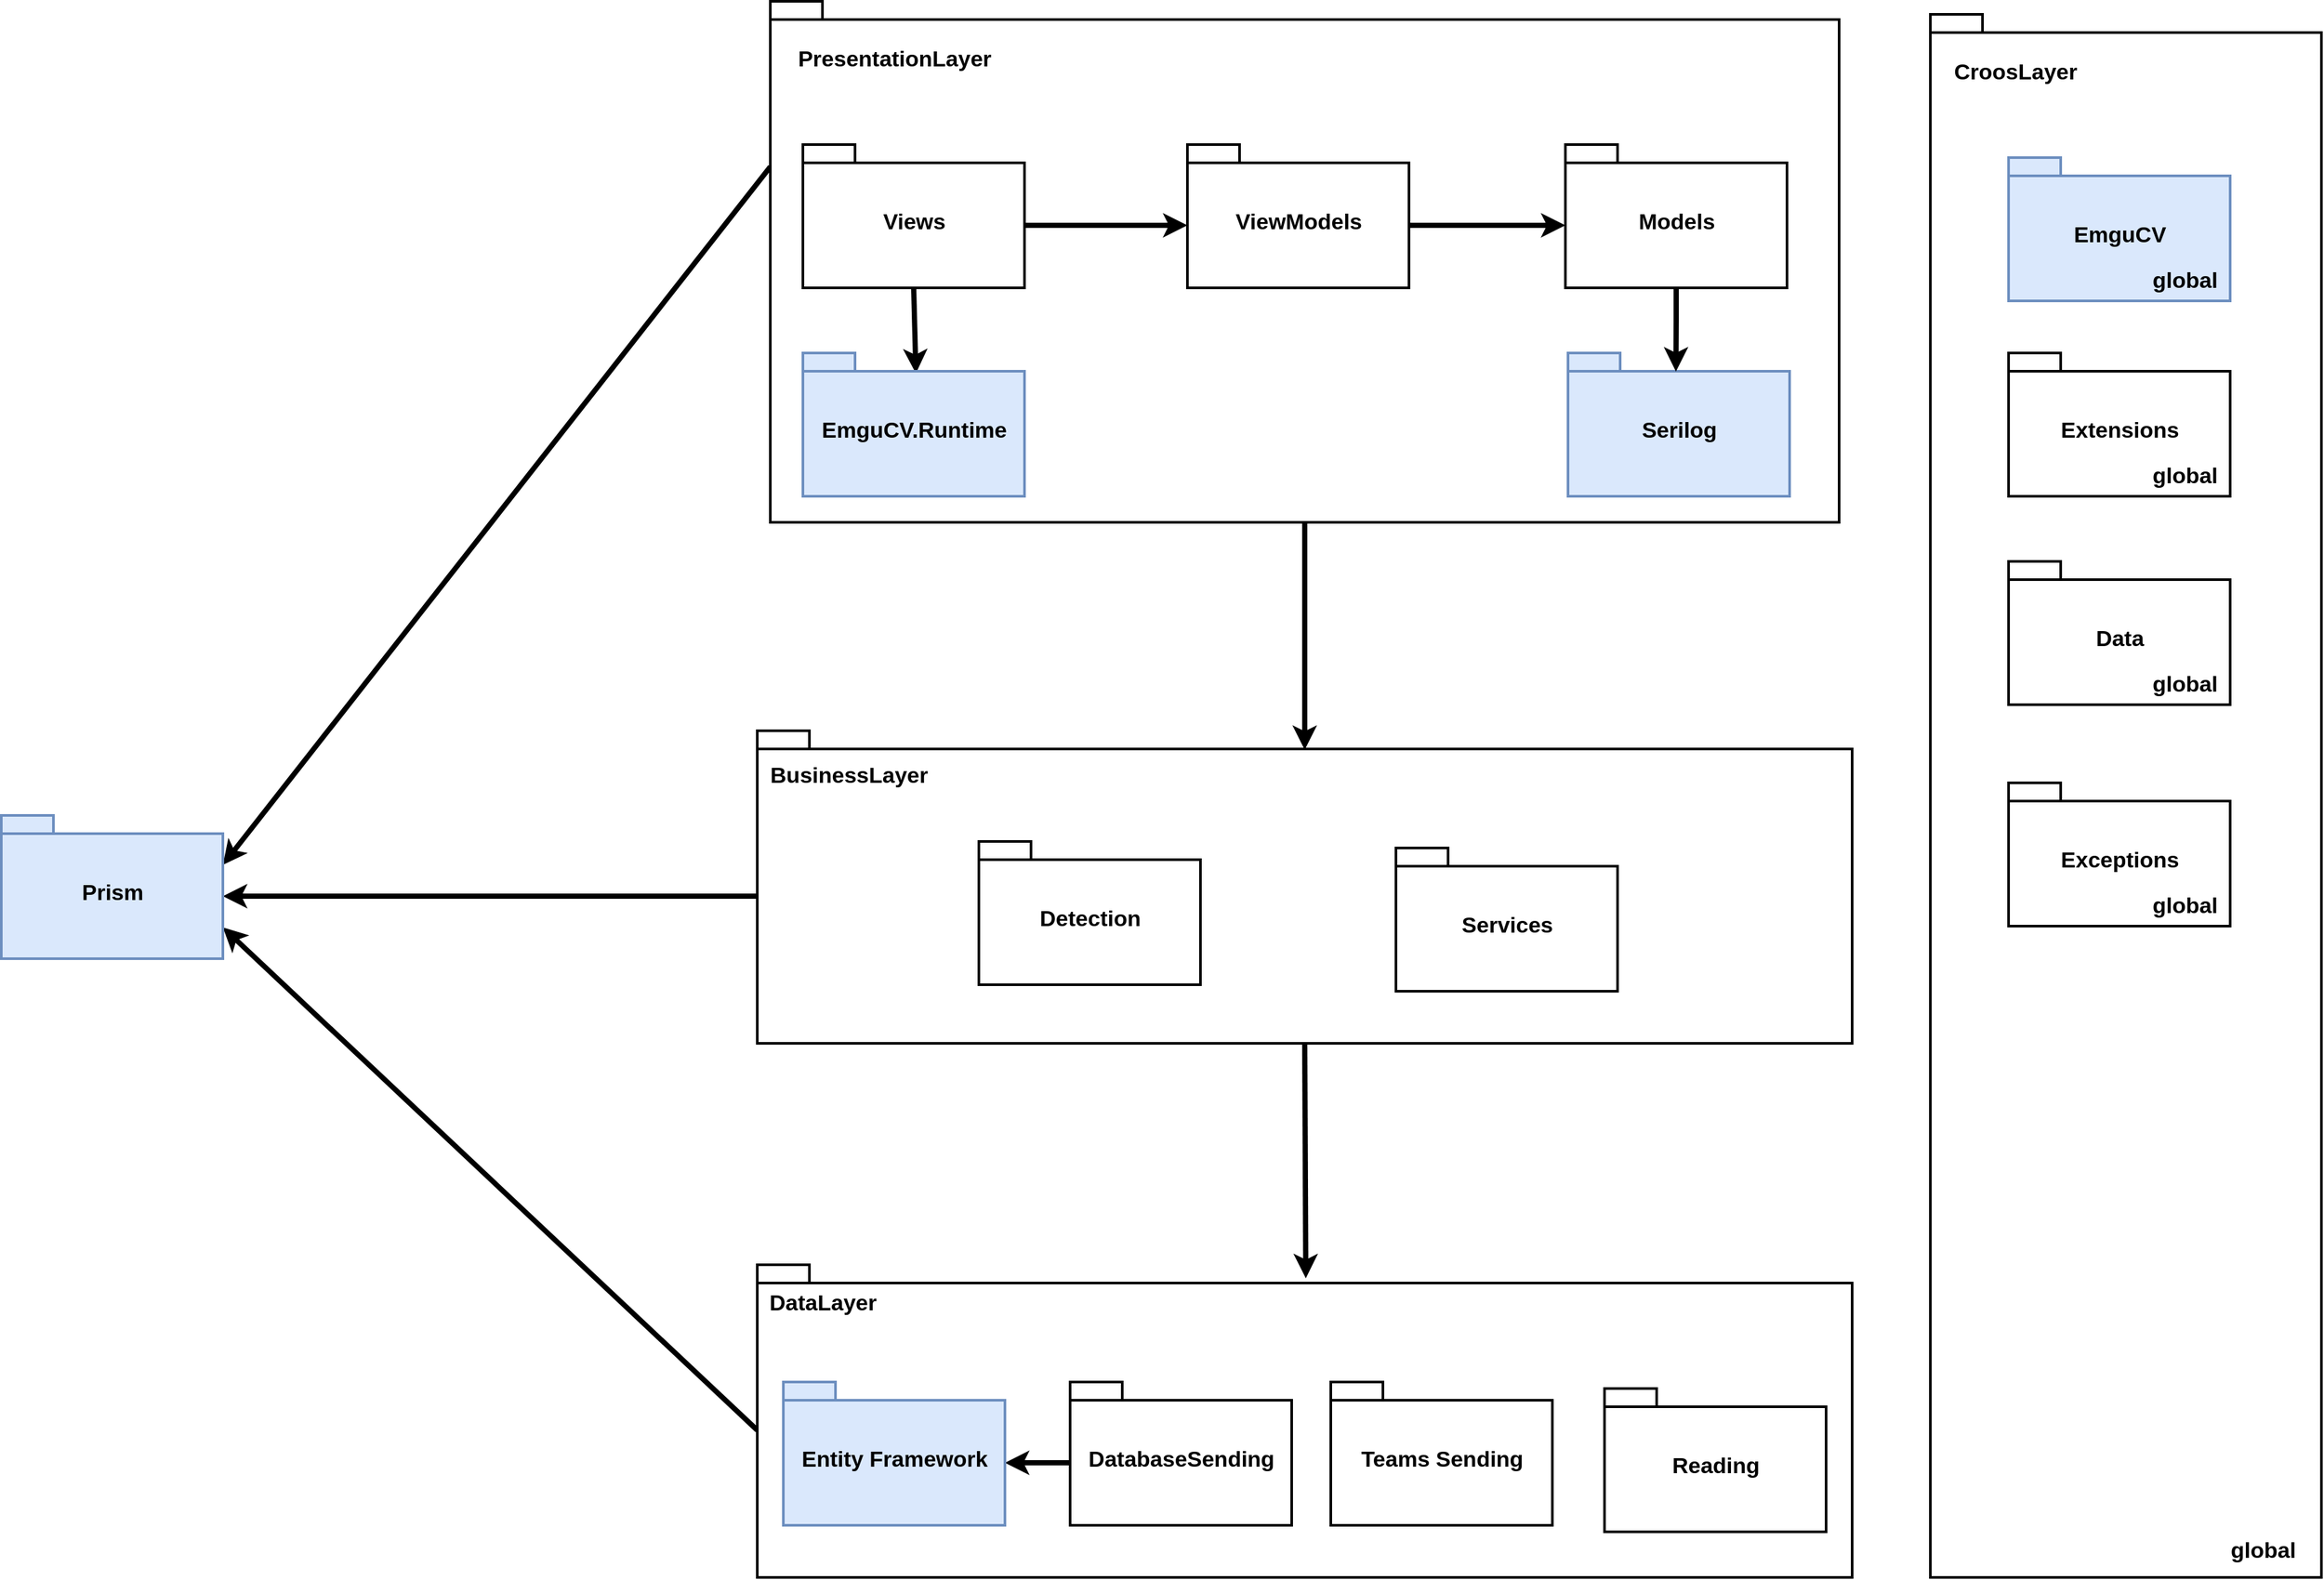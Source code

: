 <mxfile version="17.3.0" type="device" pages="12"><diagram id="uZn1nnilc6jTnXKqhV-1" name="Packets"><mxGraphModel dx="3015" dy="2383" grid="1" gridSize="10" guides="1" tooltips="1" connect="1" arrows="1" fold="1" page="1" pageScale="1" pageWidth="827" pageHeight="1169" math="0" shadow="0"><root><mxCell id="0"/><mxCell id="1" parent="0"/><mxCell id="rVHGTnqeHP26WArtt4Kz-24" style="rounded=0;orthogonalLoop=1;jettySize=auto;html=1;exitX=0;exitY=0;exitDx=0;exitDy=127;exitPerimeter=0;entryX=0;entryY=0;entryDx=170;entryDy=38;entryPerimeter=0;fontSize=17;strokeWidth=4;fontStyle=1" parent="1" source="rVHGTnqeHP26WArtt4Kz-1" target="rVHGTnqeHP26WArtt4Kz-22" edge="1"><mxGeometry relative="1" as="geometry"/></mxCell><mxCell id="rVHGTnqeHP26WArtt4Kz-37" style="edgeStyle=none;rounded=0;orthogonalLoop=1;jettySize=auto;html=1;exitX=0.5;exitY=1;exitDx=0;exitDy=0;exitPerimeter=0;fontSize=17;strokeWidth=4;entryX=0.5;entryY=0.061;entryDx=0;entryDy=0;entryPerimeter=0;" parent="1" source="rVHGTnqeHP26WArtt4Kz-1" target="rVHGTnqeHP26WArtt4Kz-3" edge="1"><mxGeometry relative="1" as="geometry"/></mxCell><mxCell id="rVHGTnqeHP26WArtt4Kz-1" value="" style="shape=folder;fontStyle=1;spacingTop=10;tabWidth=40;tabHeight=14;tabPosition=left;html=1;fontSize=17;fillColor=#FFFFFF;strokeWidth=2;" parent="1" vertex="1"><mxGeometry x="-160" y="-60" width="820" height="400" as="geometry"/></mxCell><mxCell id="rVHGTnqeHP26WArtt4Kz-2" value="PresentationLayer" style="text;html=1;align=center;verticalAlign=middle;resizable=0;points=[];autosize=1;strokeColor=none;fillColor=none;fontSize=17;fontStyle=1;strokeWidth=2;" parent="1" vertex="1"><mxGeometry x="-145" y="-30" width="160" height="30" as="geometry"/></mxCell><mxCell id="rVHGTnqeHP26WArtt4Kz-25" style="edgeStyle=none;rounded=0;orthogonalLoop=1;jettySize=auto;html=1;exitX=0;exitY=0;exitDx=0;exitDy=127;exitPerimeter=0;entryX=0;entryY=0;entryDx=170;entryDy=62;entryPerimeter=0;fontSize=17;strokeWidth=4;fontStyle=1" parent="1" source="rVHGTnqeHP26WArtt4Kz-3" target="rVHGTnqeHP26WArtt4Kz-22" edge="1"><mxGeometry relative="1" as="geometry"/></mxCell><mxCell id="rVHGTnqeHP26WArtt4Kz-38" style="edgeStyle=none;rounded=0;orthogonalLoop=1;jettySize=auto;html=1;exitX=0.5;exitY=1;exitDx=0;exitDy=0;exitPerimeter=0;entryX=0.501;entryY=0.043;entryDx=0;entryDy=0;entryPerimeter=0;fontSize=17;strokeWidth=4;" parent="1" source="rVHGTnqeHP26WArtt4Kz-3" target="rVHGTnqeHP26WArtt4Kz-5" edge="1"><mxGeometry relative="1" as="geometry"/></mxCell><mxCell id="rVHGTnqeHP26WArtt4Kz-3" value="" style="shape=folder;fontStyle=1;spacingTop=10;tabWidth=40;tabHeight=14;tabPosition=left;html=1;fontSize=17;fillColor=#FFFFFF;strokeWidth=2;" parent="1" vertex="1"><mxGeometry x="-170" y="500" width="840" height="240" as="geometry"/></mxCell><mxCell id="rVHGTnqeHP26WArtt4Kz-4" value="BusinessLayer" style="text;html=1;align=center;verticalAlign=middle;resizable=0;points=[];autosize=1;strokeColor=none;fillColor=none;fontSize=17;fontStyle=1;strokeWidth=2;" parent="1" vertex="1"><mxGeometry x="-170" y="520" width="140" height="30" as="geometry"/></mxCell><mxCell id="rVHGTnqeHP26WArtt4Kz-26" style="edgeStyle=none;rounded=0;orthogonalLoop=1;jettySize=auto;html=1;exitX=0;exitY=0;exitDx=0;exitDy=127;exitPerimeter=0;entryX=0;entryY=0;entryDx=170;entryDy=86;entryPerimeter=0;fontSize=17;strokeWidth=4;fontStyle=1" parent="1" source="rVHGTnqeHP26WArtt4Kz-5" target="rVHGTnqeHP26WArtt4Kz-22" edge="1"><mxGeometry relative="1" as="geometry"/></mxCell><mxCell id="rVHGTnqeHP26WArtt4Kz-5" value="" style="shape=folder;fontStyle=1;spacingTop=10;tabWidth=40;tabHeight=14;tabPosition=left;html=1;fontSize=17;fillColor=#FFFFFF;strokeWidth=2;" parent="1" vertex="1"><mxGeometry x="-170" y="910" width="840" height="240" as="geometry"/></mxCell><mxCell id="rVHGTnqeHP26WArtt4Kz-6" value="DataLayer" style="text;html=1;align=center;verticalAlign=middle;resizable=0;points=[];autosize=1;strokeColor=none;fillColor=none;fontSize=17;fontStyle=1;strokeWidth=2;" parent="1" vertex="1"><mxGeometry x="-170" y="925" width="100" height="30" as="geometry"/></mxCell><mxCell id="rVHGTnqeHP26WArtt4Kz-7" value="" style="shape=folder;fontStyle=1;spacingTop=10;tabWidth=40;tabHeight=14;tabPosition=left;html=1;fontSize=17;fillColor=#FFFFFF;strokeWidth=2;" parent="1" vertex="1"><mxGeometry x="730" y="-50" width="300" height="1200" as="geometry"/></mxCell><mxCell id="rVHGTnqeHP26WArtt4Kz-8" value="CroosLayer" style="text;html=1;align=center;verticalAlign=middle;resizable=0;points=[];autosize=1;strokeColor=none;fillColor=none;fontSize=17;fontStyle=1;strokeWidth=2;" parent="1" vertex="1"><mxGeometry x="740" y="-20" width="110" height="30" as="geometry"/></mxCell><mxCell id="rVHGTnqeHP26WArtt4Kz-12" style="edgeStyle=orthogonalEdgeStyle;rounded=0;orthogonalLoop=1;jettySize=auto;html=1;exitX=0;exitY=0;exitDx=170;exitDy=62;exitPerimeter=0;entryX=0;entryY=0;entryDx=0;entryDy=62;entryPerimeter=0;fontSize=17;strokeWidth=4;fontStyle=1" parent="1" source="rVHGTnqeHP26WArtt4Kz-9" target="rVHGTnqeHP26WArtt4Kz-10" edge="1"><mxGeometry relative="1" as="geometry"/></mxCell><mxCell id="rVHGTnqeHP26WArtt4Kz-32" style="edgeStyle=none;rounded=0;orthogonalLoop=1;jettySize=auto;html=1;exitX=0.5;exitY=1;exitDx=0;exitDy=0;exitPerimeter=0;entryX=0.51;entryY=0.142;entryDx=0;entryDy=0;entryPerimeter=0;fontSize=17;strokeWidth=4;" parent="1" source="rVHGTnqeHP26WArtt4Kz-9" target="rVHGTnqeHP26WArtt4Kz-31" edge="1"><mxGeometry relative="1" as="geometry"/></mxCell><mxCell id="rVHGTnqeHP26WArtt4Kz-9" value="Views" style="shape=folder;fontStyle=1;spacingTop=10;tabWidth=40;tabHeight=14;tabPosition=left;html=1;fontSize=17;fillColor=#FFFFFF;strokeWidth=2;" parent="1" vertex="1"><mxGeometry x="-135" y="50" width="170" height="110" as="geometry"/></mxCell><mxCell id="rVHGTnqeHP26WArtt4Kz-13" style="edgeStyle=orthogonalEdgeStyle;rounded=0;orthogonalLoop=1;jettySize=auto;html=1;exitX=0;exitY=0;exitDx=170;exitDy=62;exitPerimeter=0;entryX=0;entryY=0;entryDx=0;entryDy=62;entryPerimeter=0;fontSize=17;strokeWidth=4;fontStyle=1" parent="1" source="rVHGTnqeHP26WArtt4Kz-10" target="rVHGTnqeHP26WArtt4Kz-11" edge="1"><mxGeometry relative="1" as="geometry"/></mxCell><mxCell id="rVHGTnqeHP26WArtt4Kz-10" value="ViewModels" style="shape=folder;fontStyle=1;spacingTop=10;tabWidth=40;tabHeight=14;tabPosition=left;html=1;fontSize=17;fillColor=#FFFFFF;strokeWidth=2;" parent="1" vertex="1"><mxGeometry x="160" y="50" width="170" height="110" as="geometry"/></mxCell><mxCell id="rVHGTnqeHP26WArtt4Kz-11" value="Models" style="shape=folder;fontStyle=1;spacingTop=10;tabWidth=40;tabHeight=14;tabPosition=left;html=1;fontSize=17;fillColor=#FFFFFF;strokeWidth=2;" parent="1" vertex="1"><mxGeometry x="450" y="50" width="170" height="110" as="geometry"/></mxCell><mxCell id="rVHGTnqeHP26WArtt4Kz-16" value="Detection" style="shape=folder;fontStyle=1;spacingTop=10;tabWidth=40;tabHeight=14;tabPosition=left;html=1;fontSize=17;fillColor=#FFFFFF;strokeWidth=2;" parent="1" vertex="1"><mxGeometry y="585" width="170" height="110" as="geometry"/></mxCell><mxCell id="rVHGTnqeHP26WArtt4Kz-40" style="edgeStyle=none;rounded=0;orthogonalLoop=1;jettySize=auto;html=1;exitX=0;exitY=0;exitDx=0;exitDy=62;exitPerimeter=0;entryX=0;entryY=0;entryDx=170;entryDy=62;entryPerimeter=0;fontSize=17;strokeWidth=4;" parent="1" source="rVHGTnqeHP26WArtt4Kz-18" target="rVHGTnqeHP26WArtt4Kz-39" edge="1"><mxGeometry relative="1" as="geometry"/></mxCell><mxCell id="rVHGTnqeHP26WArtt4Kz-18" value="DatabaseSending" style="shape=folder;fontStyle=1;spacingTop=10;tabWidth=40;tabHeight=14;tabPosition=left;html=1;fontSize=17;fillColor=#FFFFFF;strokeWidth=2;" parent="1" vertex="1"><mxGeometry x="70" y="1000" width="170" height="110" as="geometry"/></mxCell><mxCell id="rVHGTnqeHP26WArtt4Kz-19" value="Teams Sending" style="shape=folder;fontStyle=1;spacingTop=10;tabWidth=40;tabHeight=14;tabPosition=left;html=1;fontSize=17;fillColor=#FFFFFF;strokeWidth=2;" parent="1" vertex="1"><mxGeometry x="270" y="1000" width="170" height="110" as="geometry"/></mxCell><mxCell id="rVHGTnqeHP26WArtt4Kz-20" value="Reading" style="shape=folder;fontStyle=1;spacingTop=10;tabWidth=40;tabHeight=14;tabPosition=left;html=1;fontSize=17;fillColor=#FFFFFF;strokeWidth=2;" parent="1" vertex="1"><mxGeometry x="480" y="1005" width="170" height="110" as="geometry"/></mxCell><mxCell id="rVHGTnqeHP26WArtt4Kz-21" value="Services" style="shape=folder;fontStyle=1;spacingTop=10;tabWidth=40;tabHeight=14;tabPosition=left;html=1;fontSize=17;fillColor=#FFFFFF;strokeWidth=2;" parent="1" vertex="1"><mxGeometry x="320" y="590" width="170" height="110" as="geometry"/></mxCell><mxCell id="rVHGTnqeHP26WArtt4Kz-22" value="Prism" style="shape=folder;fontStyle=1;spacingTop=10;tabWidth=40;tabHeight=14;tabPosition=left;html=1;fontSize=17;fillColor=#dae8fc;strokeWidth=2;strokeColor=#6c8ebf;" parent="1" vertex="1"><mxGeometry x="-750" y="565" width="170" height="110" as="geometry"/></mxCell><mxCell id="rVHGTnqeHP26WArtt4Kz-29" value="global" style="text;html=1;align=center;verticalAlign=middle;resizable=0;points=[];autosize=1;strokeColor=none;fillColor=none;fontSize=17;fontStyle=1;strokeWidth=2;" parent="1" vertex="1"><mxGeometry x="950" y="1115" width="70" height="30" as="geometry"/></mxCell><mxCell id="rVHGTnqeHP26WArtt4Kz-31" value="EmguCV.Runtime" style="shape=folder;fontStyle=1;spacingTop=10;tabWidth=40;tabHeight=14;tabPosition=left;html=1;fontSize=17;fillColor=#dae8fc;strokeWidth=2;strokeColor=#6c8ebf;" parent="1" vertex="1"><mxGeometry x="-135" y="210" width="170" height="110" as="geometry"/></mxCell><mxCell id="rVHGTnqeHP26WArtt4Kz-33" value="EmguCV" style="shape=folder;fontStyle=1;spacingTop=10;tabWidth=40;tabHeight=14;tabPosition=left;html=1;fontSize=17;fillColor=#dae8fc;strokeWidth=2;strokeColor=#6c8ebf;" parent="1" vertex="1"><mxGeometry x="790" y="60" width="170" height="110" as="geometry"/></mxCell><mxCell id="rVHGTnqeHP26WArtt4Kz-34" value="Extensions" style="shape=folder;fontStyle=1;spacingTop=10;tabWidth=40;tabHeight=14;tabPosition=left;html=1;fontSize=17;strokeWidth=2;" parent="1" vertex="1"><mxGeometry x="790" y="210" width="170" height="110" as="geometry"/></mxCell><mxCell id="rVHGTnqeHP26WArtt4Kz-35" value="Data" style="shape=folder;fontStyle=1;spacingTop=10;tabWidth=40;tabHeight=14;tabPosition=left;html=1;fontSize=17;strokeWidth=2;" parent="1" vertex="1"><mxGeometry x="790" y="370" width="170" height="110" as="geometry"/></mxCell><mxCell id="rVHGTnqeHP26WArtt4Kz-36" value="Exceptions" style="shape=folder;fontStyle=1;spacingTop=10;tabWidth=40;tabHeight=14;tabPosition=left;html=1;fontSize=17;strokeWidth=2;" parent="1" vertex="1"><mxGeometry x="790" y="540" width="170" height="110" as="geometry"/></mxCell><mxCell id="rVHGTnqeHP26WArtt4Kz-39" value="Entity Framework" style="shape=folder;fontStyle=1;spacingTop=10;tabWidth=40;tabHeight=14;tabPosition=left;html=1;fontSize=17;fillColor=#dae8fc;strokeWidth=2;strokeColor=#6c8ebf;" parent="1" vertex="1"><mxGeometry x="-150" y="1000" width="170" height="110" as="geometry"/></mxCell><mxCell id="w_6dGy4madWuGHvE8Zjz-3" value="global" style="text;html=1;align=center;verticalAlign=middle;resizable=0;points=[];autosize=1;strokeColor=none;fillColor=none;fontSize=17;fontStyle=1;strokeWidth=2;" parent="1" vertex="1"><mxGeometry x="890" y="620" width="70" height="30" as="geometry"/></mxCell><mxCell id="w_6dGy4madWuGHvE8Zjz-4" value="global" style="text;html=1;align=center;verticalAlign=middle;resizable=0;points=[];autosize=1;strokeColor=none;fillColor=none;fontSize=17;fontStyle=1;strokeWidth=2;" parent="1" vertex="1"><mxGeometry x="890" y="450" width="70" height="30" as="geometry"/></mxCell><mxCell id="w_6dGy4madWuGHvE8Zjz-5" value="global" style="text;html=1;align=center;verticalAlign=middle;resizable=0;points=[];autosize=1;strokeColor=none;fillColor=none;fontSize=17;fontStyle=1;strokeWidth=2;" parent="1" vertex="1"><mxGeometry x="890" y="290" width="70" height="30" as="geometry"/></mxCell><mxCell id="w_6dGy4madWuGHvE8Zjz-6" value="global" style="text;html=1;align=center;verticalAlign=middle;resizable=0;points=[];autosize=1;strokeColor=none;fillColor=none;fontSize=17;fontStyle=1;strokeWidth=2;" parent="1" vertex="1"><mxGeometry x="890" y="140" width="70" height="30" as="geometry"/></mxCell><mxCell id="wVi59TdZch70I2LmILwn-1" value="Serilog" style="shape=folder;fontStyle=1;spacingTop=10;tabWidth=40;tabHeight=14;tabPosition=left;html=1;fontSize=17;fillColor=#dae8fc;strokeWidth=2;strokeColor=#6c8ebf;" vertex="1" parent="1"><mxGeometry x="452" y="210" width="170" height="110" as="geometry"/></mxCell><mxCell id="wVi59TdZch70I2LmILwn-3" style="edgeStyle=orthogonalEdgeStyle;rounded=0;orthogonalLoop=1;jettySize=auto;html=1;exitX=0.5;exitY=1;exitDx=0;exitDy=0;exitPerimeter=0;entryX=0.487;entryY=0.129;entryDx=0;entryDy=0;entryPerimeter=0;fontSize=17;strokeWidth=4;fontStyle=1" edge="1" parent="1" source="rVHGTnqeHP26WArtt4Kz-11" target="wVi59TdZch70I2LmILwn-1"><mxGeometry relative="1" as="geometry"><mxPoint x="340" y="122" as="sourcePoint"/><mxPoint x="460" y="122" as="targetPoint"/></mxGeometry></mxCell></root></mxGraphModel></diagram><diagram id="lVbMk45v3q8_m3Y6EUMq" name="Models"><mxGraphModel dx="2249" dy="789" grid="1" gridSize="10" guides="1" tooltips="1" connect="1" arrows="1" fold="1" page="1" pageScale="1" pageWidth="827" pageHeight="1169" math="0" shadow="0"><root><mxCell id="0"/><mxCell id="1" parent="0"/><mxCell id="Pwsf_MeEl19vd4MY9JQ1-1" value="ReactiveObject" style="rounded=0;whiteSpace=wrap;html=1;fontSize=17;fontStyle=1" parent="1" vertex="1"><mxGeometry x="200" y="200" width="200" height="80" as="geometry"/></mxCell><mxCell id="Pwsf_MeEl19vd4MY9JQ1-5" style="edgeStyle=orthogonalEdgeStyle;rounded=0;orthogonalLoop=1;jettySize=auto;html=1;exitX=0.5;exitY=0;exitDx=0;exitDy=0;entryX=0.5;entryY=1;entryDx=0;entryDy=0;fontSize=17;endArrow=block;endFill=0;startSize=6;endSize=14;strokeWidth=2;" parent="1" source="Pwsf_MeEl19vd4MY9JQ1-3" target="Pwsf_MeEl19vd4MY9JQ1-1" edge="1"><mxGeometry relative="1" as="geometry"><Array as="points"><mxPoint x="390" y="360"/><mxPoint x="300" y="360"/></Array></mxGeometry></mxCell><mxCell id="05B9P-WUZT3QeuVyk3-e-15" value="Наследует" style="edgeLabel;html=1;align=center;verticalAlign=middle;resizable=0;points=[];fontSize=17;" parent="Pwsf_MeEl19vd4MY9JQ1-5" vertex="1" connectable="0"><mxGeometry x="-0.471" y="1" relative="1" as="geometry"><mxPoint as="offset"/></mxGeometry></mxCell><mxCell id="05B9P-WUZT3QeuVyk3-e-6" value="Хранит" style="edgeStyle=orthogonalEdgeStyle;rounded=0;orthogonalLoop=1;jettySize=auto;html=1;exitX=1;exitY=0.5;exitDx=0;exitDy=0;entryX=0.25;entryY=1;entryDx=0;entryDy=0;fontSize=17;endArrow=block;endFill=1;startSize=6;endSize=14;strokeWidth=2;" parent="1" source="Pwsf_MeEl19vd4MY9JQ1-3" target="05B9P-WUZT3QeuVyk3-e-4" edge="1"><mxGeometry relative="1" as="geometry"><Array as="points"><mxPoint x="690" y="540"/></Array></mxGeometry></mxCell><mxCell id="05B9P-WUZT3QeuVyk3-e-19" value="Создаёт" style="edgeStyle=orthogonalEdgeStyle;rounded=0;orthogonalLoop=1;jettySize=auto;html=1;exitX=1;exitY=0.75;exitDx=0;exitDy=0;fontSize=17;endArrow=block;endFill=1;startSize=6;endSize=14;strokeWidth=2;entryX=0.5;entryY=0;entryDx=0;entryDy=0;" parent="1" source="05B9P-WUZT3QeuVyk3-e-4" target="05B9P-WUZT3QeuVyk3-e-20" edge="1"><mxGeometry relative="1" as="geometry"><mxPoint x="390" y="670" as="targetPoint"/></mxGeometry></mxCell><mxCell id="Pwsf_MeEl19vd4MY9JQ1-3" value="DetectionZonesModel" style="rounded=0;whiteSpace=wrap;html=1;fontSize=17;fontStyle=1" parent="1" vertex="1"><mxGeometry x="290" y="500" width="200" height="80" as="geometry"/></mxCell><mxCell id="05B9P-WUZT3QeuVyk3-e-10" value="Создаёт" style="edgeStyle=orthogonalEdgeStyle;rounded=0;orthogonalLoop=1;jettySize=auto;html=1;exitX=0.5;exitY=0;exitDx=0;exitDy=0;entryX=0.5;entryY=1;entryDx=0;entryDy=0;fontSize=17;endArrow=block;endFill=1;startSize=6;endSize=14;strokeWidth=2;" parent="1" source="Pwsf_MeEl19vd4MY9JQ1-7" target="05B9P-WUZT3QeuVyk3-e-4" edge="1"><mxGeometry relative="1" as="geometry"/></mxCell><mxCell id="Pwsf_MeEl19vd4MY9JQ1-7" value="ZoneFactory" style="rounded=0;whiteSpace=wrap;html=1;fontSize=17;fontStyle=1" parent="1" vertex="1"><mxGeometry x="640" y="600" width="200" height="80" as="geometry"/></mxCell><mxCell id="Pwsf_MeEl19vd4MY9JQ1-9" value="Наследует" style="edgeStyle=orthogonalEdgeStyle;rounded=0;orthogonalLoop=1;jettySize=auto;html=1;exitX=1;exitY=0.5;exitDx=0;exitDy=0;entryX=0;entryY=0.5;entryDx=0;entryDy=0;fontSize=17;endArrow=block;endFill=0;startSize=6;endSize=14;strokeWidth=2;" parent="1" source="Pwsf_MeEl19vd4MY9JQ1-8" target="Pwsf_MeEl19vd4MY9JQ1-1" edge="1"><mxGeometry relative="1" as="geometry"/></mxCell><mxCell id="Pwsf_MeEl19vd4MY9JQ1-8" value="SettingsModel" style="rounded=0;whiteSpace=wrap;html=1;fontSize=17;fontStyle=1" parent="1" vertex="1"><mxGeometry x="-200" y="200" width="200" height="80" as="geometry"/></mxCell><mxCell id="05B9P-WUZT3QeuVyk3-e-9" style="edgeStyle=orthogonalEdgeStyle;rounded=0;orthogonalLoop=1;jettySize=auto;html=1;exitX=0.5;exitY=0;exitDx=0;exitDy=0;fontSize=17;endArrow=block;endFill=0;startSize=6;endSize=14;strokeWidth=2;" parent="1" source="05B9P-WUZT3QeuVyk3-e-1" edge="1"><mxGeometry relative="1" as="geometry"><mxPoint x="300" y="280" as="targetPoint"/><Array as="points"><mxPoint x="150" y="360"/><mxPoint x="300" y="360"/></Array></mxGeometry></mxCell><mxCell id="05B9P-WUZT3QeuVyk3-e-14" value="Наследует" style="edgeLabel;html=1;align=center;verticalAlign=middle;resizable=0;points=[];fontSize=17;" parent="05B9P-WUZT3QeuVyk3-e-9" vertex="1" connectable="0"><mxGeometry x="-0.568" y="3" relative="1" as="geometry"><mxPoint as="offset"/></mxGeometry></mxCell><mxCell id="05B9P-WUZT3QeuVyk3-e-18" value="Создаёт" style="edgeStyle=orthogonalEdgeStyle;rounded=0;orthogonalLoop=1;jettySize=auto;html=1;exitX=0.5;exitY=1;exitDx=0;exitDy=0;entryX=0.5;entryY=0;entryDx=0;entryDy=0;fontSize=17;endArrow=block;endFill=1;startSize=6;endSize=14;strokeWidth=2;" parent="1" source="05B9P-WUZT3QeuVyk3-e-1" target="05B9P-WUZT3QeuVyk3-e-17" edge="1"><mxGeometry relative="1" as="geometry"/></mxCell><mxCell id="05B9P-WUZT3QeuVyk3-e-1" value="DetectionModel" style="rounded=0;whiteSpace=wrap;html=1;fontSize=17;fontStyle=1" parent="1" vertex="1"><mxGeometry x="50" y="500" width="200" height="80" as="geometry"/></mxCell><mxCell id="05B9P-WUZT3QeuVyk3-e-5" style="edgeStyle=orthogonalEdgeStyle;rounded=0;orthogonalLoop=1;jettySize=auto;html=1;exitX=0.5;exitY=0;exitDx=0;exitDy=0;entryX=0.5;entryY=1;entryDx=0;entryDy=0;fontSize=17;endArrow=block;endFill=0;startSize=6;endSize=14;strokeWidth=2;" parent="1" source="05B9P-WUZT3QeuVyk3-e-4" target="Pwsf_MeEl19vd4MY9JQ1-1" edge="1"><mxGeometry relative="1" as="geometry"><Array as="points"><mxPoint x="740" y="360"/><mxPoint x="300" y="360"/></Array></mxGeometry></mxCell><mxCell id="05B9P-WUZT3QeuVyk3-e-16" value="Наследует" style="edgeLabel;html=1;align=center;verticalAlign=middle;resizable=0;points=[];fontSize=17;" parent="05B9P-WUZT3QeuVyk3-e-5" vertex="1" connectable="0"><mxGeometry x="-0.855" y="-1" relative="1" as="geometry"><mxPoint as="offset"/></mxGeometry></mxCell><mxCell id="05B9P-WUZT3QeuVyk3-e-4" value="Zone" style="rounded=0;whiteSpace=wrap;html=1;fontSize=17;fontStyle=1" parent="1" vertex="1"><mxGeometry x="640" y="420" width="200" height="80" as="geometry"/></mxCell><mxCell id="05B9P-WUZT3QeuVyk3-e-12" style="edgeStyle=orthogonalEdgeStyle;rounded=0;orthogonalLoop=1;jettySize=auto;html=1;exitX=0.5;exitY=0;exitDx=0;exitDy=0;entryX=0.5;entryY=1;entryDx=0;entryDy=0;fontSize=17;endArrow=block;endFill=0;startSize=6;endSize=14;strokeWidth=2;" parent="1" source="05B9P-WUZT3QeuVyk3-e-11" target="Pwsf_MeEl19vd4MY9JQ1-1" edge="1"><mxGeometry relative="1" as="geometry"><Array as="points"><mxPoint x="-100" y="360"/><mxPoint x="300" y="360"/></Array></mxGeometry></mxCell><mxCell id="05B9P-WUZT3QeuVyk3-e-13" value="Наследует" style="edgeLabel;html=1;align=center;verticalAlign=middle;resizable=0;points=[];fontSize=17;" parent="05B9P-WUZT3QeuVyk3-e-12" vertex="1" connectable="0"><mxGeometry x="-0.732" y="-1" relative="1" as="geometry"><mxPoint as="offset"/></mxGeometry></mxCell><mxCell id="BBI9Ho5Rjt9mncwX-5yS-2" style="edgeStyle=orthogonalEdgeStyle;rounded=0;orthogonalLoop=1;jettySize=auto;html=1;exitX=0.5;exitY=1;exitDx=0;exitDy=0;entryX=0.5;entryY=0;entryDx=0;entryDy=0;fontSize=17;endArrow=block;endFill=1;startSize=6;endSize=14;strokeWidth=2;" parent="1" source="05B9P-WUZT3QeuVyk3-e-11" target="BBI9Ho5Rjt9mncwX-5yS-1" edge="1"><mxGeometry relative="1" as="geometry"/></mxCell><mxCell id="BBI9Ho5Rjt9mncwX-5yS-3" value="Создаёт" style="edgeLabel;html=1;align=center;verticalAlign=middle;resizable=0;points=[];fontSize=17;" parent="BBI9Ho5Rjt9mncwX-5yS-2" vertex="1" connectable="0"><mxGeometry x="-0.268" relative="1" as="geometry"><mxPoint as="offset"/></mxGeometry></mxCell><mxCell id="05B9P-WUZT3QeuVyk3-e-11" value="QueriesModel" style="rounded=0;whiteSpace=wrap;html=1;fontSize=17;fontStyle=1" parent="1" vertex="1"><mxGeometry x="-200" y="500" width="200" height="80" as="geometry"/></mxCell><mxCell id="05B9P-WUZT3QeuVyk3-e-17" value="HumanWithRoi" style="rounded=0;whiteSpace=wrap;html=1;fontSize=17;fontStyle=1" parent="1" vertex="1"><mxGeometry x="50" y="670" width="200" height="80" as="geometry"/></mxCell><mxCell id="05B9P-WUZT3QeuVyk3-e-20" value="HumanCheckResult" style="rounded=0;whiteSpace=wrap;html=1;fontSize=17;fontStyle=1" parent="1" vertex="1"><mxGeometry x="800" y="760" width="200" height="80" as="geometry"/></mxCell><mxCell id="RXeYNyWutmVe1sx_dvgy-2" style="edgeStyle=orthogonalEdgeStyle;rounded=0;orthogonalLoop=1;jettySize=auto;html=1;exitX=0;exitY=0.5;exitDx=0;exitDy=0;entryX=1;entryY=0.5;entryDx=0;entryDy=0;fontSize=17;endArrow=block;endFill=0;startSize=6;endSize=14;strokeWidth=2;" parent="1" source="RXeYNyWutmVe1sx_dvgy-1" target="Pwsf_MeEl19vd4MY9JQ1-1" edge="1"><mxGeometry relative="1" as="geometry"/></mxCell><mxCell id="RXeYNyWutmVe1sx_dvgy-3" value="Наследует" style="edgeLabel;html=1;align=center;verticalAlign=middle;resizable=0;points=[];fontSize=17;" parent="RXeYNyWutmVe1sx_dvgy-2" vertex="1" connectable="0"><mxGeometry x="-0.217" y="2" relative="1" as="geometry"><mxPoint as="offset"/></mxGeometry></mxCell><mxCell id="RXeYNyWutmVe1sx_dvgy-1" value="SelectableBodyPart" style="rounded=0;whiteSpace=wrap;html=1;fontSize=17;fontStyle=1" parent="1" vertex="1"><mxGeometry x="640" y="200" width="200" height="80" as="geometry"/></mxCell><mxCell id="RXeYNyWutmVe1sx_dvgy-4" value="Создаёт" style="edgeStyle=orthogonalEdgeStyle;rounded=0;orthogonalLoop=1;jettySize=auto;html=1;exitX=1;exitY=0.5;exitDx=0;exitDy=0;entryX=1;entryY=0.5;entryDx=0;entryDy=0;fontSize=17;endArrow=block;endFill=1;startSize=6;endSize=14;strokeWidth=2;" parent="1" source="05B9P-WUZT3QeuVyk3-e-4" target="RXeYNyWutmVe1sx_dvgy-1" edge="1"><mxGeometry relative="1" as="geometry"><mxPoint x="750" y="610" as="sourcePoint"/><mxPoint x="750" y="510" as="targetPoint"/><Array as="points"><mxPoint x="910" y="460"/><mxPoint x="910" y="240"/></Array></mxGeometry></mxCell><mxCell id="BBI9Ho5Rjt9mncwX-5yS-4" value="Анализирует" style="edgeStyle=orthogonalEdgeStyle;rounded=0;orthogonalLoop=1;jettySize=auto;html=1;exitX=1;exitY=0.5;exitDx=0;exitDy=0;entryX=0;entryY=0.5;entryDx=0;entryDy=0;fontSize=17;endArrow=block;endFill=1;startSize=6;endSize=14;strokeWidth=2;" parent="1" source="BBI9Ho5Rjt9mncwX-5yS-1" target="05B9P-WUZT3QeuVyk3-e-20" edge="1"><mxGeometry relative="1" as="geometry"/></mxCell><mxCell id="BBI9Ho5Rjt9mncwX-5yS-1" value="Query" style="rounded=0;whiteSpace=wrap;html=1;fontSize=17;fontStyle=1" parent="1" vertex="1"><mxGeometry x="-200" y="760" width="200" height="80" as="geometry"/></mxCell></root></mxGraphModel></diagram><diagram id="eccBWpAx4H5GI1JZVXms" name="ViewModels"><mxGraphModel dx="2249" dy="1958" grid="1" gridSize="10" guides="1" tooltips="1" connect="1" arrows="1" fold="1" page="1" pageScale="1" pageWidth="827" pageHeight="1169" math="0" shadow="0"><root><mxCell id="0"/><mxCell id="1" parent="0"/><mxCell id="CQ52oy3UiIIA9jU9SBJD-2" style="edgeStyle=orthogonalEdgeStyle;rounded=0;orthogonalLoop=1;jettySize=auto;html=1;exitX=0.5;exitY=0;exitDx=0;exitDy=0;entryX=0.5;entryY=1;entryDx=0;entryDy=0;fontSize=17;endArrow=block;endFill=0;startSize=6;endSize=14;strokeWidth=2;" parent="1" source="mF8u1LyoYfnVITgFCpwh-1" target="CQ52oy3UiIIA9jU9SBJD-1" edge="1"><mxGeometry relative="1" as="geometry"/></mxCell><mxCell id="Gm1gbn7dVcfFZR_8BNUo-7" value="Наследует" style="edgeLabel;html=1;align=center;verticalAlign=middle;resizable=0;points=[];fontSize=17;" parent="CQ52oy3UiIIA9jU9SBJD-2" vertex="1" connectable="0"><mxGeometry x="-0.51" y="1" relative="1" as="geometry"><mxPoint as="offset"/></mxGeometry></mxCell><mxCell id="mF8u1LyoYfnVITgFCpwh-1" value="ShellViewModel" style="rounded=0;whiteSpace=wrap;html=1;fontSize=17;fontStyle=1" parent="1" vertex="1"><mxGeometry x="70" y="280" width="200" height="80" as="geometry"/></mxCell><mxCell id="cVGPGwTRxzzX_lsUKX8O-1" value="Наследует" style="edgeStyle=orthogonalEdgeStyle;rounded=0;orthogonalLoop=1;jettySize=auto;html=1;exitX=1;exitY=0.5;exitDx=0;exitDy=0;entryX=0;entryY=0.5;entryDx=0;entryDy=0;fontSize=17;endArrow=block;endFill=0;startSize=6;endSize=14;strokeWidth=2;" parent="1" source="mF8u1LyoYfnVITgFCpwh-2" target="CQ52oy3UiIIA9jU9SBJD-1" edge="1"><mxGeometry relative="1" as="geometry"/></mxCell><mxCell id="mF8u1LyoYfnVITgFCpwh-2" value="ZoneCosumer" style="rounded=0;whiteSpace=wrap;html=1;fontSize=17;fontStyle=1" parent="1" vertex="1"><mxGeometry x="-170" y="120" width="200" height="80" as="geometry"/></mxCell><mxCell id="CQ52oy3UiIIA9jU9SBJD-1" value="ReactiveObject" style="rounded=0;whiteSpace=wrap;html=1;fontSize=17;fontStyle=1" parent="1" vertex="1"><mxGeometry x="200" y="120" width="200" height="80" as="geometry"/></mxCell><mxCell id="cVGPGwTRxzzX_lsUKX8O-6" style="edgeStyle=orthogonalEdgeStyle;rounded=0;orthogonalLoop=1;jettySize=auto;html=1;exitX=0.5;exitY=1;exitDx=0;exitDy=0;entryX=0.5;entryY=0;entryDx=0;entryDy=0;fontSize=17;endArrow=block;endFill=0;startSize=6;endSize=14;strokeWidth=2;" parent="1" source="cVGPGwTRxzzX_lsUKX8O-2" target="CQ52oy3UiIIA9jU9SBJD-1" edge="1"><mxGeometry relative="1" as="geometry"/></mxCell><mxCell id="Gm1gbn7dVcfFZR_8BNUo-5" value="Наследует" style="edgeLabel;html=1;align=center;verticalAlign=middle;resizable=0;points=[];fontSize=17;" parent="cVGPGwTRxzzX_lsUKX8O-6" vertex="1" connectable="0"><mxGeometry x="-0.516" y="3" relative="1" as="geometry"><mxPoint as="offset"/></mxGeometry></mxCell><mxCell id="cVGPGwTRxzzX_lsUKX8O-2" value="DetectionZonesViewModel" style="rounded=0;whiteSpace=wrap;html=1;fontSize=17;fontStyle=1" parent="1" vertex="1"><mxGeometry x="70" y="-40" width="220" height="80" as="geometry"/></mxCell><mxCell id="Gm1gbn7dVcfFZR_8BNUo-3" value="Наследует" style="edgeStyle=orthogonalEdgeStyle;rounded=0;orthogonalLoop=1;jettySize=auto;html=1;exitX=0;exitY=0.5;exitDx=0;exitDy=0;entryX=1;entryY=0.5;entryDx=0;entryDy=0;fontSize=17;endArrow=block;endFill=0;startSize=6;endSize=14;strokeWidth=2;" parent="1" source="cVGPGwTRxzzX_lsUKX8O-4" target="CQ52oy3UiIIA9jU9SBJD-1" edge="1"><mxGeometry relative="1" as="geometry"/></mxCell><mxCell id="cVGPGwTRxzzX_lsUKX8O-4" value="OpenCameraDialogViewModel" style="rounded=0;whiteSpace=wrap;html=1;fontSize=17;fontStyle=1" parent="1" vertex="1"><mxGeometry x="600" y="120" width="280" height="80" as="geometry"/></mxCell><mxCell id="cVGPGwTRxzzX_lsUKX8O-9" style="edgeStyle=orthogonalEdgeStyle;rounded=0;orthogonalLoop=1;jettySize=auto;html=1;exitX=0.5;exitY=0;exitDx=0;exitDy=0;fontSize=17;endArrow=block;endFill=0;startSize=6;endSize=14;strokeWidth=2;entryX=0;entryY=0.5;entryDx=0;entryDy=0;" parent="1" source="cVGPGwTRxzzX_lsUKX8O-5" target="mF8u1LyoYfnVITgFCpwh-2" edge="1"><mxGeometry relative="1" as="geometry"><mxPoint x="-200" y="200" as="targetPoint"/><Array as="points"><mxPoint x="-250" y="160"/></Array></mxGeometry></mxCell><mxCell id="Gm1gbn7dVcfFZR_8BNUo-9" value="Наследует" style="edgeLabel;html=1;align=center;verticalAlign=middle;resizable=0;points=[];fontSize=17;" parent="cVGPGwTRxzzX_lsUKX8O-9" vertex="1" connectable="0"><mxGeometry x="-0.684" relative="1" as="geometry"><mxPoint as="offset"/></mxGeometry></mxCell><mxCell id="cVGPGwTRxzzX_lsUKX8O-5" value="DetectionViewModel" style="rounded=0;whiteSpace=wrap;html=1;fontSize=17;fontStyle=1" parent="1" vertex="1"><mxGeometry x="-350" y="240" width="200" height="80" as="geometry"/></mxCell><mxCell id="cVGPGwTRxzzX_lsUKX8O-8" style="edgeStyle=orthogonalEdgeStyle;rounded=0;orthogonalLoop=1;jettySize=auto;html=1;exitX=0.5;exitY=1;exitDx=0;exitDy=0;entryX=0;entryY=0.5;entryDx=0;entryDy=0;fontSize=17;endArrow=block;endFill=0;startSize=6;endSize=14;strokeWidth=2;" parent="1" source="cVGPGwTRxzzX_lsUKX8O-7" target="mF8u1LyoYfnVITgFCpwh-2" edge="1"><mxGeometry relative="1" as="geometry"/></mxCell><mxCell id="Gm1gbn7dVcfFZR_8BNUo-10" value="Наследует" style="edgeLabel;html=1;align=center;verticalAlign=middle;resizable=0;points=[];fontSize=17;" parent="cVGPGwTRxzzX_lsUKX8O-8" vertex="1" connectable="0"><mxGeometry x="-0.838" y="-1" relative="1" as="geometry"><mxPoint x="1" y="6" as="offset"/></mxGeometry></mxCell><mxCell id="cVGPGwTRxzzX_lsUKX8O-7" value="ZonesViewModel" style="rounded=0;whiteSpace=wrap;html=1;fontSize=17;fontStyle=1" parent="1" vertex="1"><mxGeometry x="-360" y="20" width="220" height="80" as="geometry"/></mxCell><mxCell id="cVGPGwTRxzzX_lsUKX8O-12" style="edgeStyle=orthogonalEdgeStyle;rounded=0;orthogonalLoop=1;jettySize=auto;html=1;exitX=0.5;exitY=1;exitDx=0;exitDy=0;entryX=0.5;entryY=0;entryDx=0;entryDy=0;fontSize=17;endArrow=block;endFill=0;startSize=6;endSize=14;strokeWidth=2;" parent="1" source="cVGPGwTRxzzX_lsUKX8O-11" target="CQ52oy3UiIIA9jU9SBJD-1" edge="1"><mxGeometry relative="1" as="geometry"/></mxCell><mxCell id="Gm1gbn7dVcfFZR_8BNUo-4" value="Наследует" style="edgeLabel;html=1;align=center;verticalAlign=middle;resizable=0;points=[];fontSize=17;" parent="cVGPGwTRxzzX_lsUKX8O-12" vertex="1" connectable="0"><mxGeometry x="-0.39" relative="1" as="geometry"><mxPoint as="offset"/></mxGeometry></mxCell><mxCell id="cVGPGwTRxzzX_lsUKX8O-11" value="HumansViewModel" style="rounded=0;whiteSpace=wrap;html=1;fontSize=17;fontStyle=1" parent="1" vertex="1"><mxGeometry x="320" y="-40" width="220" height="80" as="geometry"/></mxCell><mxCell id="cVGPGwTRxzzX_lsUKX8O-14" style="edgeStyle=orthogonalEdgeStyle;rounded=0;orthogonalLoop=1;jettySize=auto;html=1;exitX=0.5;exitY=0;exitDx=0;exitDy=0;entryX=0.5;entryY=1;entryDx=0;entryDy=0;fontSize=17;endArrow=block;endFill=0;startSize=6;endSize=14;strokeWidth=2;" parent="1" source="cVGPGwTRxzzX_lsUKX8O-13" target="CQ52oy3UiIIA9jU9SBJD-1" edge="1"><mxGeometry relative="1" as="geometry"/></mxCell><mxCell id="Gm1gbn7dVcfFZR_8BNUo-6" value="Наследует" style="edgeLabel;html=1;align=center;verticalAlign=middle;resizable=0;points=[];fontSize=17;" parent="cVGPGwTRxzzX_lsUKX8O-14" vertex="1" connectable="0"><mxGeometry x="-0.391" y="1" relative="1" as="geometry"><mxPoint as="offset"/></mxGeometry></mxCell><mxCell id="cVGPGwTRxzzX_lsUKX8O-13" value="SettingsViewModel" style="rounded=0;whiteSpace=wrap;html=1;fontSize=17;fontStyle=1" parent="1" vertex="1"><mxGeometry x="320" y="280" width="200" height="80" as="geometry"/></mxCell></root></mxGraphModel></diagram><diagram id="ZwteJK--eHnxEDnkf1O6" name="Views"><mxGraphModel dx="2249" dy="1958" grid="1" gridSize="10" guides="1" tooltips="1" connect="1" arrows="1" fold="1" page="1" pageScale="1" pageWidth="827" pageHeight="1169" math="0" shadow="0"><root><mxCell id="0"/><mxCell id="1" parent="0"/><mxCell id="0LN0Os0TlgbcNT7TuWBF-3" style="edgeStyle=orthogonalEdgeStyle;rounded=0;orthogonalLoop=1;jettySize=auto;html=1;exitX=0.5;exitY=0;exitDx=0;exitDy=0;entryX=0.5;entryY=1;entryDx=0;entryDy=0;fontSize=17;endArrow=block;endFill=1;startSize=6;endSize=14;strokeWidth=2;" parent="1" source="0LN0Os0TlgbcNT7TuWBF-1" target="0LN0Os0TlgbcNT7TuWBF-2" edge="1"><mxGeometry relative="1" as="geometry"/></mxCell><mxCell id="c0GDDBGlBjeldphuzk5E-3" value="Создаёт" style="edgeLabel;html=1;align=center;verticalAlign=middle;resizable=0;points=[];fontSize=17;" parent="0LN0Os0TlgbcNT7TuWBF-3" vertex="1" connectable="0"><mxGeometry x="-0.268" y="-2" relative="1" as="geometry"><mxPoint as="offset"/></mxGeometry></mxCell><mxCell id="0LN0Os0TlgbcNT7TuWBF-17" style="edgeStyle=orthogonalEdgeStyle;rounded=0;orthogonalLoop=1;jettySize=auto;html=1;exitX=0;exitY=0.5;exitDx=0;exitDy=0;entryX=1;entryY=0.5;entryDx=0;entryDy=0;fontSize=17;endArrow=block;endFill=1;startSize=6;endSize=14;strokeWidth=2;" parent="1" source="0LN0Os0TlgbcNT7TuWBF-1" target="0LN0Os0TlgbcNT7TuWBF-16" edge="1"><mxGeometry relative="1" as="geometry"/></mxCell><mxCell id="c0GDDBGlBjeldphuzk5E-1" value="Создаёт" style="edgeLabel;html=1;align=center;verticalAlign=middle;resizable=0;points=[];fontSize=17;" parent="0LN0Os0TlgbcNT7TuWBF-17" vertex="1" connectable="0"><mxGeometry x="-0.148" relative="1" as="geometry"><mxPoint as="offset"/></mxGeometry></mxCell><mxCell id="0LN0Os0TlgbcNT7TuWBF-19" value="Создаёт" style="edgeStyle=orthogonalEdgeStyle;rounded=0;orthogonalLoop=1;jettySize=auto;html=1;exitX=1;exitY=0.5;exitDx=0;exitDy=0;entryX=0;entryY=0.5;entryDx=0;entryDy=0;fontSize=17;endArrow=block;endFill=1;startSize=6;endSize=14;strokeWidth=2;" parent="1" source="0LN0Os0TlgbcNT7TuWBF-1" target="0LN0Os0TlgbcNT7TuWBF-18" edge="1"><mxGeometry relative="1" as="geometry"/></mxCell><mxCell id="0LN0Os0TlgbcNT7TuWBF-21" style="edgeStyle=orthogonalEdgeStyle;rounded=0;orthogonalLoop=1;jettySize=auto;html=1;exitX=0.5;exitY=1;exitDx=0;exitDy=0;entryX=0.5;entryY=0;entryDx=0;entryDy=0;fontSize=17;endArrow=block;endFill=1;startSize=6;endSize=14;strokeWidth=2;" parent="1" source="0LN0Os0TlgbcNT7TuWBF-1" target="0LN0Os0TlgbcNT7TuWBF-20" edge="1"><mxGeometry relative="1" as="geometry"/></mxCell><mxCell id="c0GDDBGlBjeldphuzk5E-2" value="Создаёт" style="edgeLabel;html=1;align=center;verticalAlign=middle;resizable=0;points=[];fontSize=17;" parent="0LN0Os0TlgbcNT7TuWBF-21" vertex="1" connectable="0"><mxGeometry x="-0.256" y="4" relative="1" as="geometry"><mxPoint as="offset"/></mxGeometry></mxCell><mxCell id="0LN0Os0TlgbcNT7TuWBF-1" value="Shell" style="rounded=0;whiteSpace=wrap;html=1;fontSize=17;" parent="1" vertex="1"><mxGeometry x="280" y="400" width="120" height="60" as="geometry"/></mxCell><mxCell id="0LN0Os0TlgbcNT7TuWBF-14" style="edgeStyle=orthogonalEdgeStyle;rounded=0;orthogonalLoop=1;jettySize=auto;html=1;exitX=1;exitY=0.5;exitDx=0;exitDy=0;entryX=0;entryY=0.5;entryDx=0;entryDy=0;fontSize=17;endArrow=block;endFill=1;startSize=6;endSize=14;strokeWidth=2;" parent="1" source="0LN0Os0TlgbcNT7TuWBF-2" target="0LN0Os0TlgbcNT7TuWBF-7" edge="1"><mxGeometry relative="1" as="geometry"/></mxCell><mxCell id="c0GDDBGlBjeldphuzk5E-4" value="Создаёт" style="edgeLabel;html=1;align=center;verticalAlign=middle;resizable=0;points=[];fontSize=17;" parent="0LN0Os0TlgbcNT7TuWBF-14" vertex="1" connectable="0"><mxGeometry x="-0.082" relative="1" as="geometry"><mxPoint as="offset"/></mxGeometry></mxCell><mxCell id="0LN0Os0TlgbcNT7TuWBF-15" style="edgeStyle=orthogonalEdgeStyle;rounded=0;orthogonalLoop=1;jettySize=auto;html=1;exitX=0.75;exitY=0;exitDx=0;exitDy=0;entryX=0.5;entryY=1;entryDx=0;entryDy=0;fontSize=17;endArrow=block;endFill=1;startSize=6;endSize=14;strokeWidth=2;" parent="1" source="0LN0Os0TlgbcNT7TuWBF-2" target="0LN0Os0TlgbcNT7TuWBF-5" edge="1"><mxGeometry relative="1" as="geometry"><Array as="points"><mxPoint x="382" y="200"/><mxPoint x="455" y="200"/></Array></mxGeometry></mxCell><mxCell id="c0GDDBGlBjeldphuzk5E-7" value="Создаёт" style="edgeLabel;html=1;align=center;verticalAlign=middle;resizable=0;points=[];fontSize=17;" parent="0LN0Os0TlgbcNT7TuWBF-15" vertex="1" connectable="0"><mxGeometry x="-0.209" relative="1" as="geometry"><mxPoint as="offset"/></mxGeometry></mxCell><mxCell id="0LN0Os0TlgbcNT7TuWBF-24" style="edgeStyle=orthogonalEdgeStyle;rounded=0;orthogonalLoop=1;jettySize=auto;html=1;exitX=0.25;exitY=0;exitDx=0;exitDy=0;entryX=0.5;entryY=1;entryDx=0;entryDy=0;fontSize=17;endArrow=block;endFill=1;startSize=6;endSize=14;strokeWidth=2;" parent="1" source="0LN0Os0TlgbcNT7TuWBF-2" target="0LN0Os0TlgbcNT7TuWBF-23" edge="1"><mxGeometry relative="1" as="geometry"><Array as="points"><mxPoint x="298" y="200"/><mxPoint x="205" y="200"/></Array></mxGeometry></mxCell><mxCell id="c0GDDBGlBjeldphuzk5E-6" value="Создаёт" style="edgeLabel;html=1;align=center;verticalAlign=middle;resizable=0;points=[];fontSize=17;" parent="0LN0Os0TlgbcNT7TuWBF-24" vertex="1" connectable="0"><mxGeometry x="0.175" y="-3" relative="1" as="geometry"><mxPoint as="offset"/></mxGeometry></mxCell><mxCell id="0LN0Os0TlgbcNT7TuWBF-29" style="edgeStyle=orthogonalEdgeStyle;rounded=0;orthogonalLoop=1;jettySize=auto;html=1;exitX=0;exitY=0.5;exitDx=0;exitDy=0;entryX=1;entryY=0.5;entryDx=0;entryDy=0;fontSize=17;endArrow=block;endFill=1;startSize=6;endSize=14;strokeWidth=2;" parent="1" source="0LN0Os0TlgbcNT7TuWBF-2" target="0LN0Os0TlgbcNT7TuWBF-28" edge="1"><mxGeometry relative="1" as="geometry"/></mxCell><mxCell id="c0GDDBGlBjeldphuzk5E-5" value="Создаёт" style="edgeLabel;html=1;align=center;verticalAlign=middle;resizable=0;points=[];fontSize=17;" parent="0LN0Os0TlgbcNT7TuWBF-29" vertex="1" connectable="0"><mxGeometry x="-0.102" y="-1" relative="1" as="geometry"><mxPoint as="offset"/></mxGeometry></mxCell><mxCell id="0LN0Os0TlgbcNT7TuWBF-2" value="DetectionControl" style="rounded=0;whiteSpace=wrap;html=1;fontSize=17;" parent="1" vertex="1"><mxGeometry x="255" y="240" width="170" height="60" as="geometry"/></mxCell><mxCell id="0LN0Os0TlgbcNT7TuWBF-13" style="edgeStyle=orthogonalEdgeStyle;rounded=0;orthogonalLoop=1;jettySize=auto;html=1;exitX=0.5;exitY=0;exitDx=0;exitDy=0;entryX=0.5;entryY=1;entryDx=0;entryDy=0;fontSize=17;endArrow=block;endFill=1;startSize=6;endSize=14;strokeWidth=2;" parent="1" source="0LN0Os0TlgbcNT7TuWBF-5" target="0LN0Os0TlgbcNT7TuWBF-12" edge="1"><mxGeometry relative="1" as="geometry"/></mxCell><mxCell id="c0GDDBGlBjeldphuzk5E-9" value="Создаёт" style="edgeLabel;html=1;align=center;verticalAlign=middle;resizable=0;points=[];fontSize=17;" parent="0LN0Os0TlgbcNT7TuWBF-13" vertex="1" connectable="0"><mxGeometry x="-0.233" y="1" relative="1" as="geometry"><mxPoint as="offset"/></mxGeometry></mxCell><mxCell id="0LN0Os0TlgbcNT7TuWBF-5" value="DetectionZonesControl" style="rounded=0;whiteSpace=wrap;html=1;fontSize=17;" parent="1" vertex="1"><mxGeometry x="350" y="80" width="210" height="60" as="geometry"/></mxCell><mxCell id="0LN0Os0TlgbcNT7TuWBF-10" style="edgeStyle=orthogonalEdgeStyle;rounded=0;orthogonalLoop=1;jettySize=auto;html=1;exitX=0.5;exitY=0;exitDx=0;exitDy=0;entryX=0.5;entryY=1;entryDx=0;entryDy=0;fontSize=17;endArrow=block;endFill=1;startSize=6;endSize=14;strokeWidth=2;" parent="1" source="0LN0Os0TlgbcNT7TuWBF-7" target="0LN0Os0TlgbcNT7TuWBF-8" edge="1"><mxGeometry relative="1" as="geometry"/></mxCell><mxCell id="c0GDDBGlBjeldphuzk5E-10" value="Создаёт" style="edgeLabel;html=1;align=center;verticalAlign=middle;resizable=0;points=[];fontSize=17;" parent="0LN0Os0TlgbcNT7TuWBF-10" vertex="1" connectable="0"><mxGeometry x="-0.196" y="2" relative="1" as="geometry"><mxPoint as="offset"/></mxGeometry></mxCell><mxCell id="0LN0Os0TlgbcNT7TuWBF-11" style="edgeStyle=orthogonalEdgeStyle;rounded=0;orthogonalLoop=1;jettySize=auto;html=1;exitX=1;exitY=0.5;exitDx=0;exitDy=0;entryX=0;entryY=0.5;entryDx=0;entryDy=0;fontSize=17;endArrow=block;endFill=1;startSize=6;endSize=14;strokeWidth=2;" parent="1" source="0LN0Os0TlgbcNT7TuWBF-7" target="0LN0Os0TlgbcNT7TuWBF-9" edge="1"><mxGeometry relative="1" as="geometry"/></mxCell><mxCell id="c0GDDBGlBjeldphuzk5E-11" value="Создаёт" style="edgeLabel;html=1;align=center;verticalAlign=middle;resizable=0;points=[];fontSize=17;" parent="0LN0Os0TlgbcNT7TuWBF-11" vertex="1" connectable="0"><mxGeometry x="-0.191" y="-2" relative="1" as="geometry"><mxPoint as="offset"/></mxGeometry></mxCell><mxCell id="0LN0Os0TlgbcNT7TuWBF-7" value="DrawingZonesControl" style="rounded=0;whiteSpace=wrap;html=1;fontSize=17;" parent="1" vertex="1"><mxGeometry x="600" y="240" width="200" height="60" as="geometry"/></mxCell><mxCell id="0LN0Os0TlgbcNT7TuWBF-8" value="ZonePoint" style="rounded=0;whiteSpace=wrap;html=1;fontSize=17;" parent="1" vertex="1"><mxGeometry x="600" y="100" width="200" height="60" as="geometry"/></mxCell><mxCell id="0LN0Os0TlgbcNT7TuWBF-9" value="ZonePolygon" style="rounded=0;whiteSpace=wrap;html=1;fontSize=17;" parent="1" vertex="1"><mxGeometry x="920" y="240" width="200" height="60" as="geometry"/></mxCell><mxCell id="0LN0Os0TlgbcNT7TuWBF-12" value="ZoneControl" style="rounded=0;whiteSpace=wrap;html=1;fontSize=17;" parent="1" vertex="1"><mxGeometry x="350" y="-60" width="210" height="60" as="geometry"/></mxCell><mxCell id="0LN0Os0TlgbcNT7TuWBF-16" value="ZonesControl" style="rounded=0;whiteSpace=wrap;html=1;fontSize=17;" parent="1" vertex="1"><mxGeometry x="-40" y="400" width="170" height="60" as="geometry"/></mxCell><mxCell id="0LN0Os0TlgbcNT7TuWBF-18" value="HumansContol" style="rounded=0;whiteSpace=wrap;html=1;fontSize=17;" parent="1" vertex="1"><mxGeometry x="600" y="400" width="170" height="60" as="geometry"/></mxCell><mxCell id="0LN0Os0TlgbcNT7TuWBF-20" value="SettingsControl" style="rounded=0;whiteSpace=wrap;html=1;fontSize=17;" parent="1" vertex="1"><mxGeometry x="255" y="540" width="170" height="60" as="geometry"/></mxCell><mxCell id="0LN0Os0TlgbcNT7TuWBF-26" style="edgeStyle=orthogonalEdgeStyle;rounded=0;orthogonalLoop=1;jettySize=auto;html=1;exitX=0.5;exitY=0;exitDx=0;exitDy=0;entryX=0.5;entryY=1;entryDx=0;entryDy=0;fontSize=17;endArrow=block;endFill=1;startSize=6;endSize=14;strokeWidth=2;" parent="1" source="0LN0Os0TlgbcNT7TuWBF-23" target="0LN0Os0TlgbcNT7TuWBF-25" edge="1"><mxGeometry relative="1" as="geometry"/></mxCell><mxCell id="c0GDDBGlBjeldphuzk5E-8" value="Создаёт" style="edgeLabel;html=1;align=center;verticalAlign=middle;resizable=0;points=[];fontSize=17;" parent="0LN0Os0TlgbcNT7TuWBF-26" vertex="1" connectable="0"><mxGeometry x="-0.22" y="-1" relative="1" as="geometry"><mxPoint as="offset"/></mxGeometry></mxCell><mxCell id="0LN0Os0TlgbcNT7TuWBF-23" value="QueriesControl" style="rounded=0;whiteSpace=wrap;html=1;fontSize=17;" parent="1" vertex="1"><mxGeometry x="120" y="80" width="170" height="60" as="geometry"/></mxCell><mxCell id="0LN0Os0TlgbcNT7TuWBF-25" value="QueryControl" style="rounded=0;whiteSpace=wrap;html=1;fontSize=17;" parent="1" vertex="1"><mxGeometry x="120" y="-60" width="170" height="60" as="geometry"/></mxCell><mxCell id="0LN0Os0TlgbcNT7TuWBF-28" value="CameraDialogControl" style="rounded=0;whiteSpace=wrap;html=1;fontSize=17;" parent="1" vertex="1"><mxGeometry x="-40" y="240" width="170" height="60" as="geometry"/></mxCell></root></mxGraphModel></diagram><diagram id="YknvgCDJT8Jw644q6hVT" name="Detecting"><mxGraphModel dx="2249" dy="789" grid="1" gridSize="10" guides="1" tooltips="1" connect="1" arrows="1" fold="1" page="1" pageScale="1" pageWidth="827" pageHeight="1169" math="0" shadow="0"><root><mxCell id="0"/><mxCell id="1" parent="0"/><mxCell id="GbWJzbDp3E5M5dkYtnCI-1" value="Использует" style="edgeStyle=orthogonalEdgeStyle;rounded=0;orthogonalLoop=1;jettySize=auto;html=1;exitX=0.5;exitY=0;exitDx=0;exitDy=0;fontSize=17;endArrow=block;endFill=1;startSize=6;endSize=14;strokeWidth=2;entryX=0.5;entryY=1;entryDx=0;entryDy=0;" parent="1" source="xF315A3jAyEysmZBO1Zu-1" target="GbWJzbDp3E5M5dkYtnCI-2" edge="1"><mxGeometry relative="1" as="geometry"><mxPoint x="60" y="240" as="targetPoint"/></mxGeometry></mxCell><mxCell id="xF315A3jAyEysmZBO1Zu-1" value="Detector" style="rounded=0;whiteSpace=wrap;html=1;fontSize=17;fontStyle=1" parent="1" vertex="1"><mxGeometry x="-40" y="360" width="200" height="80" as="geometry"/></mxCell><mxCell id="xF315A3jAyEysmZBO1Zu-10" value="Использует" style="edgeStyle=orthogonalEdgeStyle;rounded=0;orthogonalLoop=1;jettySize=auto;html=1;exitX=0;exitY=0.5;exitDx=0;exitDy=0;fontSize=17;endArrow=block;endFill=1;startSize=6;endSize=14;strokeWidth=2;" parent="1" source="xF315A3jAyEysmZBO1Zu-2" target="xF315A3jAyEysmZBO1Zu-1" edge="1"><mxGeometry relative="1" as="geometry"/></mxCell><mxCell id="xF315A3jAyEysmZBO1Zu-11" value="Использует" style="edgeStyle=orthogonalEdgeStyle;rounded=0;orthogonalLoop=1;jettySize=auto;html=1;exitX=1;exitY=0.5;exitDx=0;exitDy=0;entryX=0;entryY=0.5;entryDx=0;entryDy=0;fontSize=17;endArrow=block;endFill=1;startSize=6;endSize=14;strokeWidth=2;" parent="1" source="xF315A3jAyEysmZBO1Zu-2" target="xF315A3jAyEysmZBO1Zu-3" edge="1"><mxGeometry relative="1" as="geometry"/></mxCell><mxCell id="xF315A3jAyEysmZBO1Zu-12" style="edgeStyle=orthogonalEdgeStyle;rounded=0;orthogonalLoop=1;jettySize=auto;html=1;exitX=0.5;exitY=0;exitDx=0;exitDy=0;entryX=0.5;entryY=1;entryDx=0;entryDy=0;fontSize=17;endArrow=block;endFill=1;startSize=6;endSize=14;strokeWidth=2;" parent="1" source="xF315A3jAyEysmZBO1Zu-2" target="xF315A3jAyEysmZBO1Zu-5" edge="1"><mxGeometry relative="1" as="geometry"/></mxCell><mxCell id="xF315A3jAyEysmZBO1Zu-13" value="Использует" style="edgeLabel;html=1;align=center;verticalAlign=middle;resizable=0;points=[];fontSize=17;" parent="xF315A3jAyEysmZBO1Zu-12" vertex="1" connectable="0"><mxGeometry x="-0.196" y="-2" relative="1" as="geometry"><mxPoint as="offset"/></mxGeometry></mxCell><mxCell id="xF315A3jAyEysmZBO1Zu-2" value="Finder" style="rounded=0;whiteSpace=wrap;html=1;fontSize=17;fontStyle=1" parent="1" vertex="1"><mxGeometry x="320" y="360" width="200" height="80" as="geometry"/></mxCell><mxCell id="laUsQGD8tH-jz7udPOwv-1" value="Создает" style="edgeStyle=orthogonalEdgeStyle;rounded=0;orthogonalLoop=1;jettySize=auto;html=1;exitX=0.5;exitY=1;exitDx=0;exitDy=0;fontSize=17;endArrow=block;endFill=1;startSize=6;endSize=14;strokeWidth=2;entryX=0.5;entryY=0;entryDx=0;entryDy=0;" parent="1" source="xF315A3jAyEysmZBO1Zu-3" target="laUsQGD8tH-jz7udPOwv-2" edge="1"><mxGeometry relative="1" as="geometry"><mxPoint x="1030" y="400" as="targetPoint"/></mxGeometry></mxCell><mxCell id="xF315A3jAyEysmZBO1Zu-3" value="HumanConverter" style="rounded=0;whiteSpace=wrap;html=1;fontSize=17;fontStyle=1" parent="1" vertex="1"><mxGeometry x="680" y="360" width="200" height="80" as="geometry"/></mxCell><mxCell id="xF315A3jAyEysmZBO1Zu-4" value="Drawer" style="rounded=0;whiteSpace=wrap;html=1;fontSize=17;fontStyle=1" parent="1" vertex="1"><mxGeometry x="320" y="520" width="200" height="80" as="geometry"/></mxCell><mxCell id="xF315A3jAyEysmZBO1Zu-5" value="Preparer" style="rounded=0;whiteSpace=wrap;html=1;fontSize=17;fontStyle=1" parent="1" vertex="1"><mxGeometry x="320" y="200" width="200" height="80" as="geometry"/></mxCell><mxCell id="laUsQGD8tH-jz7udPOwv-5" value="Содержит" style="edgeStyle=orthogonalEdgeStyle;rounded=0;orthogonalLoop=1;jettySize=auto;html=1;exitX=0.5;exitY=1;exitDx=0;exitDy=0;entryX=0.5;entryY=0;entryDx=0;entryDy=0;fontSize=17;endArrow=block;endFill=1;startSize=6;endSize=14;strokeWidth=2;" parent="1" source="laUsQGD8tH-jz7udPOwv-2" target="laUsQGD8tH-jz7udPOwv-4" edge="1"><mxGeometry relative="1" as="geometry"/></mxCell><mxCell id="laUsQGD8tH-jz7udPOwv-2" value="Human" style="rounded=0;whiteSpace=wrap;html=1;fontSize=17;fontStyle=1" parent="1" vertex="1"><mxGeometry x="680" y="530" width="200" height="80" as="geometry"/></mxCell><mxCell id="laUsQGD8tH-jz7udPOwv-4" value="Point" style="rounded=0;whiteSpace=wrap;html=1;fontSize=17;fontStyle=1" parent="1" vertex="1"><mxGeometry x="680" y="690" width="200" height="80" as="geometry"/></mxCell><mxCell id="GbWJzbDp3E5M5dkYtnCI-2" value="NetOption" style="rounded=0;whiteSpace=wrap;html=1;fontSize=17;fontStyle=1" parent="1" vertex="1"><mxGeometry x="-40" y="200" width="200" height="80" as="geometry"/></mxCell></root></mxGraphModel></diagram><diagram id="j01SUEJoopxCdYvbNS8b" name="Services"><mxGraphModel dx="1422" dy="789" grid="1" gridSize="10" guides="1" tooltips="1" connect="1" arrows="1" fold="1" page="1" pageScale="1" pageWidth="827" pageHeight="1169" math="0" shadow="0"><root><mxCell id="0"/><mxCell id="1" parent="0"/><mxCell id="Y0maS5n5Sdd1N7v4Gl69-3" value="Создаёт" style="edgeStyle=orthogonalEdgeStyle;rounded=0;orthogonalLoop=1;jettySize=auto;html=1;exitX=0.25;exitY=0;exitDx=0;exitDy=0;entryX=0.459;entryY=1.033;entryDx=0;entryDy=0;entryPerimeter=0;fontSize=17;endArrow=block;endFill=1;startSize=6;endSize=14;strokeWidth=2;" parent="1" source="sdhl1MLF4iOXTUCiDFxC-1" target="Y0maS5n5Sdd1N7v4Gl69-1" edge="1"><mxGeometry relative="1" as="geometry"/></mxCell><mxCell id="Y0maS5n5Sdd1N7v4Gl69-4" value="Создаёт" style="edgeStyle=orthogonalEdgeStyle;rounded=0;orthogonalLoop=1;jettySize=auto;html=1;exitX=0.75;exitY=0;exitDx=0;exitDy=0;entryX=0.5;entryY=1;entryDx=0;entryDy=0;fontSize=17;endArrow=block;endFill=1;startSize=6;endSize=14;strokeWidth=2;" parent="1" source="sdhl1MLF4iOXTUCiDFxC-1" target="Y0maS5n5Sdd1N7v4Gl69-2" edge="1"><mxGeometry relative="1" as="geometry"/></mxCell><mxCell id="Y0maS5n5Sdd1N7v4Gl69-6" value="Оповещает" style="edgeStyle=orthogonalEdgeStyle;rounded=0;orthogonalLoop=1;jettySize=auto;html=1;exitX=0.5;exitY=1;exitDx=0;exitDy=0;entryX=0.5;entryY=0;entryDx=0;entryDy=0;fontSize=17;endArrow=block;endFill=1;startSize=6;endSize=14;strokeWidth=2;" parent="1" source="sdhl1MLF4iOXTUCiDFxC-1" target="Y0maS5n5Sdd1N7v4Gl69-5" edge="1"><mxGeometry relative="1" as="geometry"/></mxCell><mxCell id="sdhl1MLF4iOXTUCiDFxC-1" value="VideoService" style="rounded=0;whiteSpace=wrap;html=1;fontSize=17;" parent="1" vertex="1"><mxGeometry x="240" y="360" width="120" height="60" as="geometry"/></mxCell><mxCell id="Y0maS5n5Sdd1N7v4Gl69-1" value="VideoCaptureCameraFactory" style="rounded=0;whiteSpace=wrap;html=1;fontSize=17;" parent="1" vertex="1"><mxGeometry x="40" y="230" width="240" height="60" as="geometry"/></mxCell><mxCell id="Y0maS5n5Sdd1N7v4Gl69-2" value="VideoCaptureFileFactory" style="rounded=0;whiteSpace=wrap;html=1;fontSize=17;" parent="1" vertex="1"><mxGeometry x="330" y="230" width="220" height="60" as="geometry"/></mxCell><mxCell id="Y0maS5n5Sdd1N7v4Gl69-5" value="VideoProcessingHandler" style="rounded=0;whiteSpace=wrap;html=1;fontSize=17;" parent="1" vertex="1"><mxGeometry x="190" y="520" width="220" height="60" as="geometry"/></mxCell><mxCell id="xc-ajnN_oRsA6_NxBglT-1" value="ReportService" style="rounded=0;whiteSpace=wrap;html=1;fontSize=17;" parent="1" vertex="1"><mxGeometry x="600" y="360" width="120" height="60" as="geometry"/></mxCell></root></mxGraphModel></diagram><diagram id="TkIwyvYoSrBrswO_eYu4" name="Reading"><mxGraphModel dx="1422" dy="789" grid="1" gridSize="10" guides="1" tooltips="1" connect="1" arrows="1" fold="1" page="1" pageScale="1" pageWidth="827" pageHeight="1169" math="0" shadow="0"><root><mxCell id="0"/><mxCell id="1" parent="0"/><mxCell id="ePGFmh-rZpO1OP1RhB3n-1" value="Использует" style="edgeStyle=orthogonalEdgeStyle;rounded=0;orthogonalLoop=1;jettySize=auto;html=1;exitX=0.5;exitY=0;exitDx=0;exitDy=0;fontSize=17;endArrow=block;endFill=1;startSize=6;endSize=14;strokeWidth=2;entryX=0.5;entryY=1;entryDx=0;entryDy=0;" parent="1" source="UEy4l693sCe82hpFbBF5-1" target="ePGFmh-rZpO1OP1RhB3n-2" edge="1"><mxGeometry relative="1" as="geometry"><mxPoint x="340" y="240" as="targetPoint"/></mxGeometry></mxCell><mxCell id="UEy4l693sCe82hpFbBF5-1" value="VideoReader" style="rounded=0;whiteSpace=wrap;html=1;fontSize=17;" parent="1" vertex="1"><mxGeometry x="275" y="340" width="120" height="60" as="geometry"/></mxCell><mxCell id="UEy4l693sCe82hpFbBF5-4" value="Создает" style="edgeStyle=orthogonalEdgeStyle;rounded=0;orthogonalLoop=1;jettySize=auto;html=1;exitX=0.5;exitY=0;exitDx=0;exitDy=0;entryX=0.5;entryY=1;entryDx=0;entryDy=0;fontSize=17;endArrow=block;endFill=1;startSize=6;endSize=14;strokeWidth=2;" parent="1" source="UEy4l693sCe82hpFbBF5-2" target="UEy4l693sCe82hpFbBF5-3" edge="1"><mxGeometry relative="1" as="geometry"/></mxCell><mxCell id="UEy4l693sCe82hpFbBF5-2" value="VideoDeviceResolver" style="rounded=0;whiteSpace=wrap;html=1;fontSize=17;" parent="1" vertex="1"><mxGeometry x="480" y="340" width="190" height="60" as="geometry"/></mxCell><mxCell id="UEy4l693sCe82hpFbBF5-3" value="VideoDeviceInfo" style="rounded=0;whiteSpace=wrap;html=1;fontSize=17;" parent="1" vertex="1"><mxGeometry x="480" y="180" width="190" height="60" as="geometry"/></mxCell><mxCell id="ePGFmh-rZpO1OP1RhB3n-2" value="VideoCaptureFactory" style="rounded=0;whiteSpace=wrap;html=1;fontSize=17;" parent="1" vertex="1"><mxGeometry x="240" y="180" width="190" height="60" as="geometry"/></mxCell></root></mxGraphModel></diagram><diagram id="8U5Ih4pk3eKRcnkapMfO" name="DatabaseSending"><mxGraphModel dx="1422" dy="789" grid="1" gridSize="10" guides="1" tooltips="1" connect="1" arrows="1" fold="1" page="1" pageScale="1" pageWidth="827" pageHeight="1169" math="0" shadow="0"><root><mxCell id="0"/><mxCell id="1" parent="0"/><mxCell id="mricTD5Xq1p5JYDsE8KR-2" value="DatabaseContext" style="rounded=0;whiteSpace=wrap;html=1;fontSize=17;" parent="1" vertex="1"><mxGeometry x="310" y="370" width="180" height="60" as="geometry"/></mxCell></root></mxGraphModel></diagram><diagram id="Jlp5QhNTVOPqCDcYHwyL" name="TeamsSending"><mxGraphModel dx="1422" dy="789" grid="1" gridSize="10" guides="1" tooltips="1" connect="1" arrows="1" fold="1" page="1" pageScale="1" pageWidth="827" pageHeight="1169" math="0" shadow="0"><root><mxCell id="0"/><mxCell id="1" parent="0"/><mxCell id="bmGaGbsmMTlhmYZYcDj--1" value="EmailSender" style="rounded=0;whiteSpace=wrap;html=1;fontSize=17;" parent="1" vertex="1"><mxGeometry x="350" y="370" width="120" height="60" as="geometry"/></mxCell></root></mxGraphModel></diagram><diagram id="GO1bEGwc3We3PEQguOq4" name="Extensions"><mxGraphModel dx="1422" dy="789" grid="1" gridSize="10" guides="1" tooltips="1" connect="1" arrows="1" fold="1" page="1" pageScale="1" pageWidth="827" pageHeight="1169" math="0" shadow="0"><root><mxCell id="0"/><mxCell id="1" parent="0"/><mxCell id="6tSV9UuQjG534A_q0dtd-1" value="BodyPartsExtensionsMethods" style="rounded=0;whiteSpace=wrap;html=1;fontSize=17;" parent="1" vertex="1"><mxGeometry x="200" y="360" width="240" height="60" as="geometry"/></mxCell><mxCell id="6tSV9UuQjG534A_q0dtd-2" value="ConfigureExtensionsMethods" style="rounded=0;whiteSpace=wrap;html=1;fontSize=17;" parent="1" vertex="1"><mxGeometry x="200" y="450" width="240" height="60" as="geometry"/></mxCell><mxCell id="6tSV9UuQjG534A_q0dtd-3" value="MatrixExtensionsMethods" style="rounded=0;whiteSpace=wrap;html=1;fontSize=17;" parent="1" vertex="1"><mxGeometry x="200" y="540" width="240" height="60" as="geometry"/></mxCell><mxCell id="6tSV9UuQjG534A_q0dtd-4" value="PointsExtensionsMethods" style="rounded=0;whiteSpace=wrap;html=1;fontSize=17;" parent="1" vertex="1"><mxGeometry x="200" y="640" width="240" height="60" as="geometry"/></mxCell></root></mxGraphModel></diagram><diagram id="WsuP-gFcNK73hUUEhAdr" name="Exceptions"><mxGraphModel dx="1422" dy="789" grid="1" gridSize="10" guides="1" tooltips="1" connect="1" arrows="1" fold="1" page="1" pageScale="1" pageWidth="827" pageHeight="1169" math="0" shadow="0"><root><mxCell id="0"/><mxCell id="1" parent="0"/><mxCell id="hWceyX2nKHsLlXRiL1fA-1" value="VideoCaptureFactoryException" style="rounded=0;whiteSpace=wrap;html=1;fontSize=17;" parent="1" vertex="1"><mxGeometry x="200" y="240" width="260" height="60" as="geometry"/></mxCell><mxCell id="hWceyX2nKHsLlXRiL1fA-4" value="DatabaseSendException" style="rounded=0;whiteSpace=wrap;html=1;fontSize=17;" parent="1" vertex="1"><mxGeometry x="200" y="320" width="260" height="60" as="geometry"/></mxCell><mxCell id="hWceyX2nKHsLlXRiL1fA-5" value="TeamsSendException" style="rounded=0;whiteSpace=wrap;html=1;fontSize=17;" parent="1" vertex="1"><mxGeometry x="200" y="400" width="260" height="60" as="geometry"/></mxCell></root></mxGraphModel></diagram><diagram id="yemw9dWDcTzTHNOkJo_j" name="Data"><mxGraphModel dx="1422" dy="789" grid="1" gridSize="10" guides="1" tooltips="1" connect="1" arrows="1" fold="1" page="1" pageScale="1" pageWidth="827" pageHeight="1169" math="0" shadow="0"><root><mxCell id="0"/><mxCell id="1" parent="0"/><mxCell id="ph5Ajtgjxr5sjrqHQT_7-2" value="BodyPart" style="rounded=0;whiteSpace=wrap;html=1;fontSize=17;" parent="1" vertex="1"><mxGeometry x="80" y="200" width="120" height="60" as="geometry"/></mxCell><mxCell id="ph5Ajtgjxr5sjrqHQT_7-3" value="VideoCaptureFactoryType" style="rounded=0;whiteSpace=wrap;html=1;fontSize=17;" parent="1" vertex="1"><mxGeometry x="240" y="200" width="230" height="60" as="geometry"/></mxCell></root></mxGraphModel></diagram></mxfile>